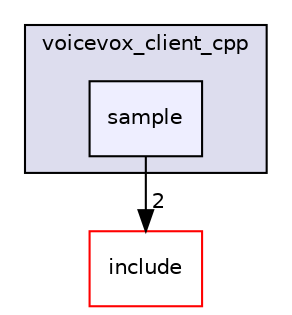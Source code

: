 digraph "sample" {
  compound=true
  node [ fontsize="10", fontname="Helvetica"];
  edge [ labelfontsize="10", labelfontname="Helvetica"];
  subgraph clusterdir_c0642729247b66af8e1f7cbefae5b919 {
    graph [ bgcolor="#ddddee", pencolor="black", label="voicevox_client_cpp" fontname="Helvetica", fontsize="10", URL="dir_c0642729247b66af8e1f7cbefae5b919.html"]
  dir_664b77a43bc06fa39db15eb61f0df88d [shape=box, label="sample", style="filled", fillcolor="#eeeeff", pencolor="black", URL="dir_664b77a43bc06fa39db15eb61f0df88d.html"];
  }
  dir_d44c64559bbebec7f509842c48db8b23 [shape=box label="include" fillcolor="white" style="filled" color="red" URL="dir_d44c64559bbebec7f509842c48db8b23.html"];
  dir_664b77a43bc06fa39db15eb61f0df88d->dir_d44c64559bbebec7f509842c48db8b23 [headlabel="2", labeldistance=1.5 headhref="dir_000004_000000.html"];
}

